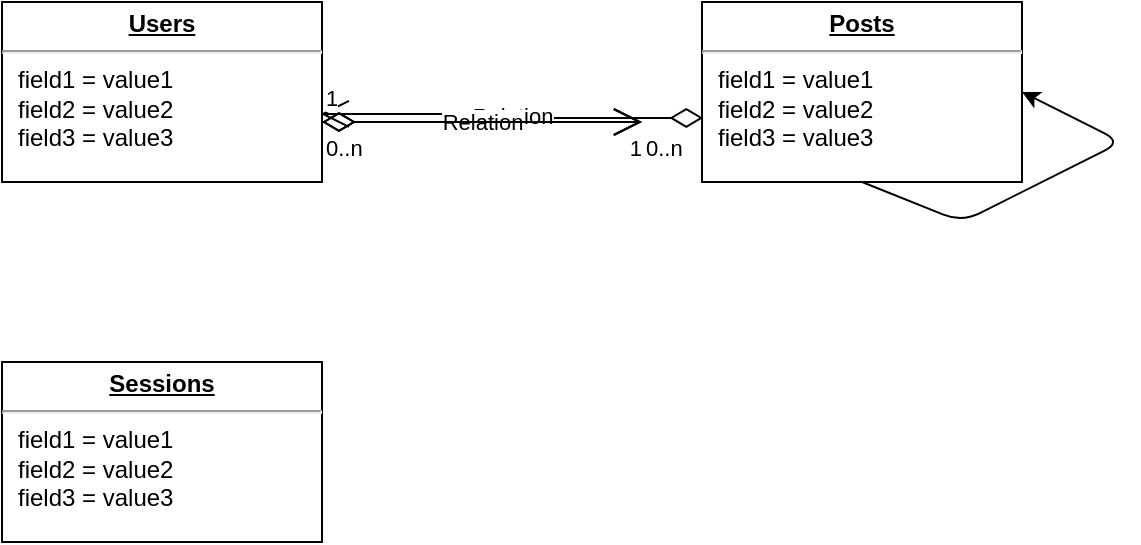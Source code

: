 <mxfile>
    <diagram id="BvMp6U5rYL6733k45aHq" name="Page-1">
        <mxGraphModel dx="519" dy="430" grid="1" gridSize="10" guides="1" tooltips="1" connect="1" arrows="1" fold="1" page="1" pageScale="1" pageWidth="827" pageHeight="1169" math="0" shadow="0">
            <root>
                <mxCell id="0"/>
                <mxCell id="1" parent="0"/>
                <mxCell id="2" value="&lt;p style=&quot;margin: 0px ; margin-top: 4px ; text-align: center ; text-decoration: underline&quot;&gt;&lt;b&gt;Posts&lt;/b&gt;&lt;/p&gt;&lt;hr&gt;&lt;p style=&quot;margin: 0px ; margin-left: 8px&quot;&gt;field1 = value1&lt;br&gt;field2 = value2&lt;br&gt;field3 = value3&lt;/p&gt;" style="verticalAlign=top;align=left;overflow=fill;fontSize=12;fontFamily=Helvetica;html=1;" vertex="1" parent="1">
                    <mxGeometry x="360" y="180" width="160" height="90" as="geometry"/>
                </mxCell>
                <mxCell id="3" value="&lt;p style=&quot;margin: 0px ; margin-top: 4px ; text-align: center ; text-decoration: underline&quot;&gt;&lt;b&gt;Users&lt;/b&gt;&lt;/p&gt;&lt;hr&gt;&lt;p style=&quot;margin: 0px ; margin-left: 8px&quot;&gt;field1 = value1&lt;br&gt;field2 = value2&lt;br&gt;field3 = value3&lt;/p&gt;" style="verticalAlign=top;align=left;overflow=fill;fontSize=12;fontFamily=Helvetica;html=1;" vertex="1" parent="1">
                    <mxGeometry x="10" y="180" width="160" height="90" as="geometry"/>
                </mxCell>
                <mxCell id="4" value="&lt;p style=&quot;margin: 0px ; margin-top: 4px ; text-align: center ; text-decoration: underline&quot;&gt;&lt;b&gt;Sessions&lt;/b&gt;&lt;/p&gt;&lt;hr&gt;&lt;p style=&quot;margin: 0px ; margin-left: 8px&quot;&gt;field1 = value1&lt;br&gt;field2 = value2&lt;br&gt;field3 = value3&lt;/p&gt;" style="verticalAlign=top;align=left;overflow=fill;fontSize=12;fontFamily=Helvetica;html=1;" vertex="1" parent="1">
                    <mxGeometry x="10" y="360" width="160" height="90" as="geometry"/>
                </mxCell>
                <mxCell id="9" value="Relation" style="endArrow=open;html=1;endSize=12;startArrow=diamondThin;startSize=14;startFill=0;edgeStyle=orthogonalEdgeStyle;entryX=0.996;entryY=0.622;entryDx=0;entryDy=0;exitX=0.004;exitY=0.644;exitDx=0;exitDy=0;entryPerimeter=0;exitPerimeter=0;" edge="1" parent="1" source="2" target="3">
                    <mxGeometry relative="1" as="geometry">
                        <mxPoint x="170" y="190" as="sourcePoint"/>
                        <mxPoint x="330" y="190" as="targetPoint"/>
                    </mxGeometry>
                </mxCell>
                <mxCell id="10" value="0..n" style="edgeLabel;resizable=0;html=1;align=left;verticalAlign=top;" connectable="0" vertex="1" parent="9">
                    <mxGeometry x="-1" relative="1" as="geometry">
                        <mxPoint x="-31" y="2" as="offset"/>
                    </mxGeometry>
                </mxCell>
                <mxCell id="11" value="1" style="edgeLabel;resizable=0;html=1;align=right;verticalAlign=top;" connectable="0" vertex="1" parent="9">
                    <mxGeometry x="1" relative="1" as="geometry">
                        <mxPoint x="20" y="4" as="offset"/>
                    </mxGeometry>
                </mxCell>
                <mxCell id="12" value="Relation" style="endArrow=open;html=1;endSize=12;startArrow=diamondThin;startSize=14;startFill=0;edgeStyle=orthogonalEdgeStyle;" edge="1" parent="1">
                    <mxGeometry relative="1" as="geometry">
                        <mxPoint x="170" y="240" as="sourcePoint"/>
                        <mxPoint x="330" y="240" as="targetPoint"/>
                    </mxGeometry>
                </mxCell>
                <mxCell id="13" value="0..n" style="edgeLabel;resizable=0;html=1;align=left;verticalAlign=top;" connectable="0" vertex="1" parent="12">
                    <mxGeometry x="-1" relative="1" as="geometry"/>
                </mxCell>
                <mxCell id="14" value="1" style="edgeLabel;resizable=0;html=1;align=right;verticalAlign=top;" connectable="0" vertex="1" parent="12">
                    <mxGeometry x="1" relative="1" as="geometry"/>
                </mxCell>
                <mxCell id="15" value="1" style="endArrow=open;html=1;endSize=12;startArrow=diamondThin;startSize=14;startFill=0;edgeStyle=orthogonalEdgeStyle;align=left;verticalAlign=bottom;" edge="1" parent="1">
                    <mxGeometry x="-1" y="3" relative="1" as="geometry">
                        <mxPoint x="170" y="240" as="sourcePoint"/>
                        <mxPoint x="330" y="240" as="targetPoint"/>
                    </mxGeometry>
                </mxCell>
                <mxCell id="17" style="edgeStyle=none;html=1;exitX=0.5;exitY=1;exitDx=0;exitDy=0;entryX=1;entryY=0.5;entryDx=0;entryDy=0;" edge="1" parent="1" source="2" target="2">
                    <mxGeometry relative="1" as="geometry">
                        <Array as="points">
                            <mxPoint x="490" y="290"/>
                            <mxPoint x="570" y="250"/>
                        </Array>
                    </mxGeometry>
                </mxCell>
            </root>
        </mxGraphModel>
    </diagram>
</mxfile>
